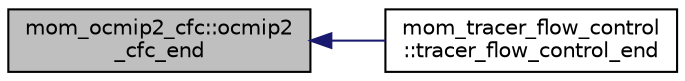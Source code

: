 digraph "mom_ocmip2_cfc::ocmip2_cfc_end"
{
 // INTERACTIVE_SVG=YES
  edge [fontname="Helvetica",fontsize="10",labelfontname="Helvetica",labelfontsize="10"];
  node [fontname="Helvetica",fontsize="10",shape=record];
  rankdir="LR";
  Node30 [label="mom_ocmip2_cfc::ocmip2\l_cfc_end",height=0.2,width=0.4,color="black", fillcolor="grey75", style="filled", fontcolor="black"];
  Node30 -> Node31 [dir="back",color="midnightblue",fontsize="10",style="solid",fontname="Helvetica"];
  Node31 [label="mom_tracer_flow_control\l::tracer_flow_control_end",height=0.2,width=0.4,color="black", fillcolor="white", style="filled",URL="$namespacemom__tracer__flow__control.html#a3c5edb854704860d08de4d68d815d920"];
}
